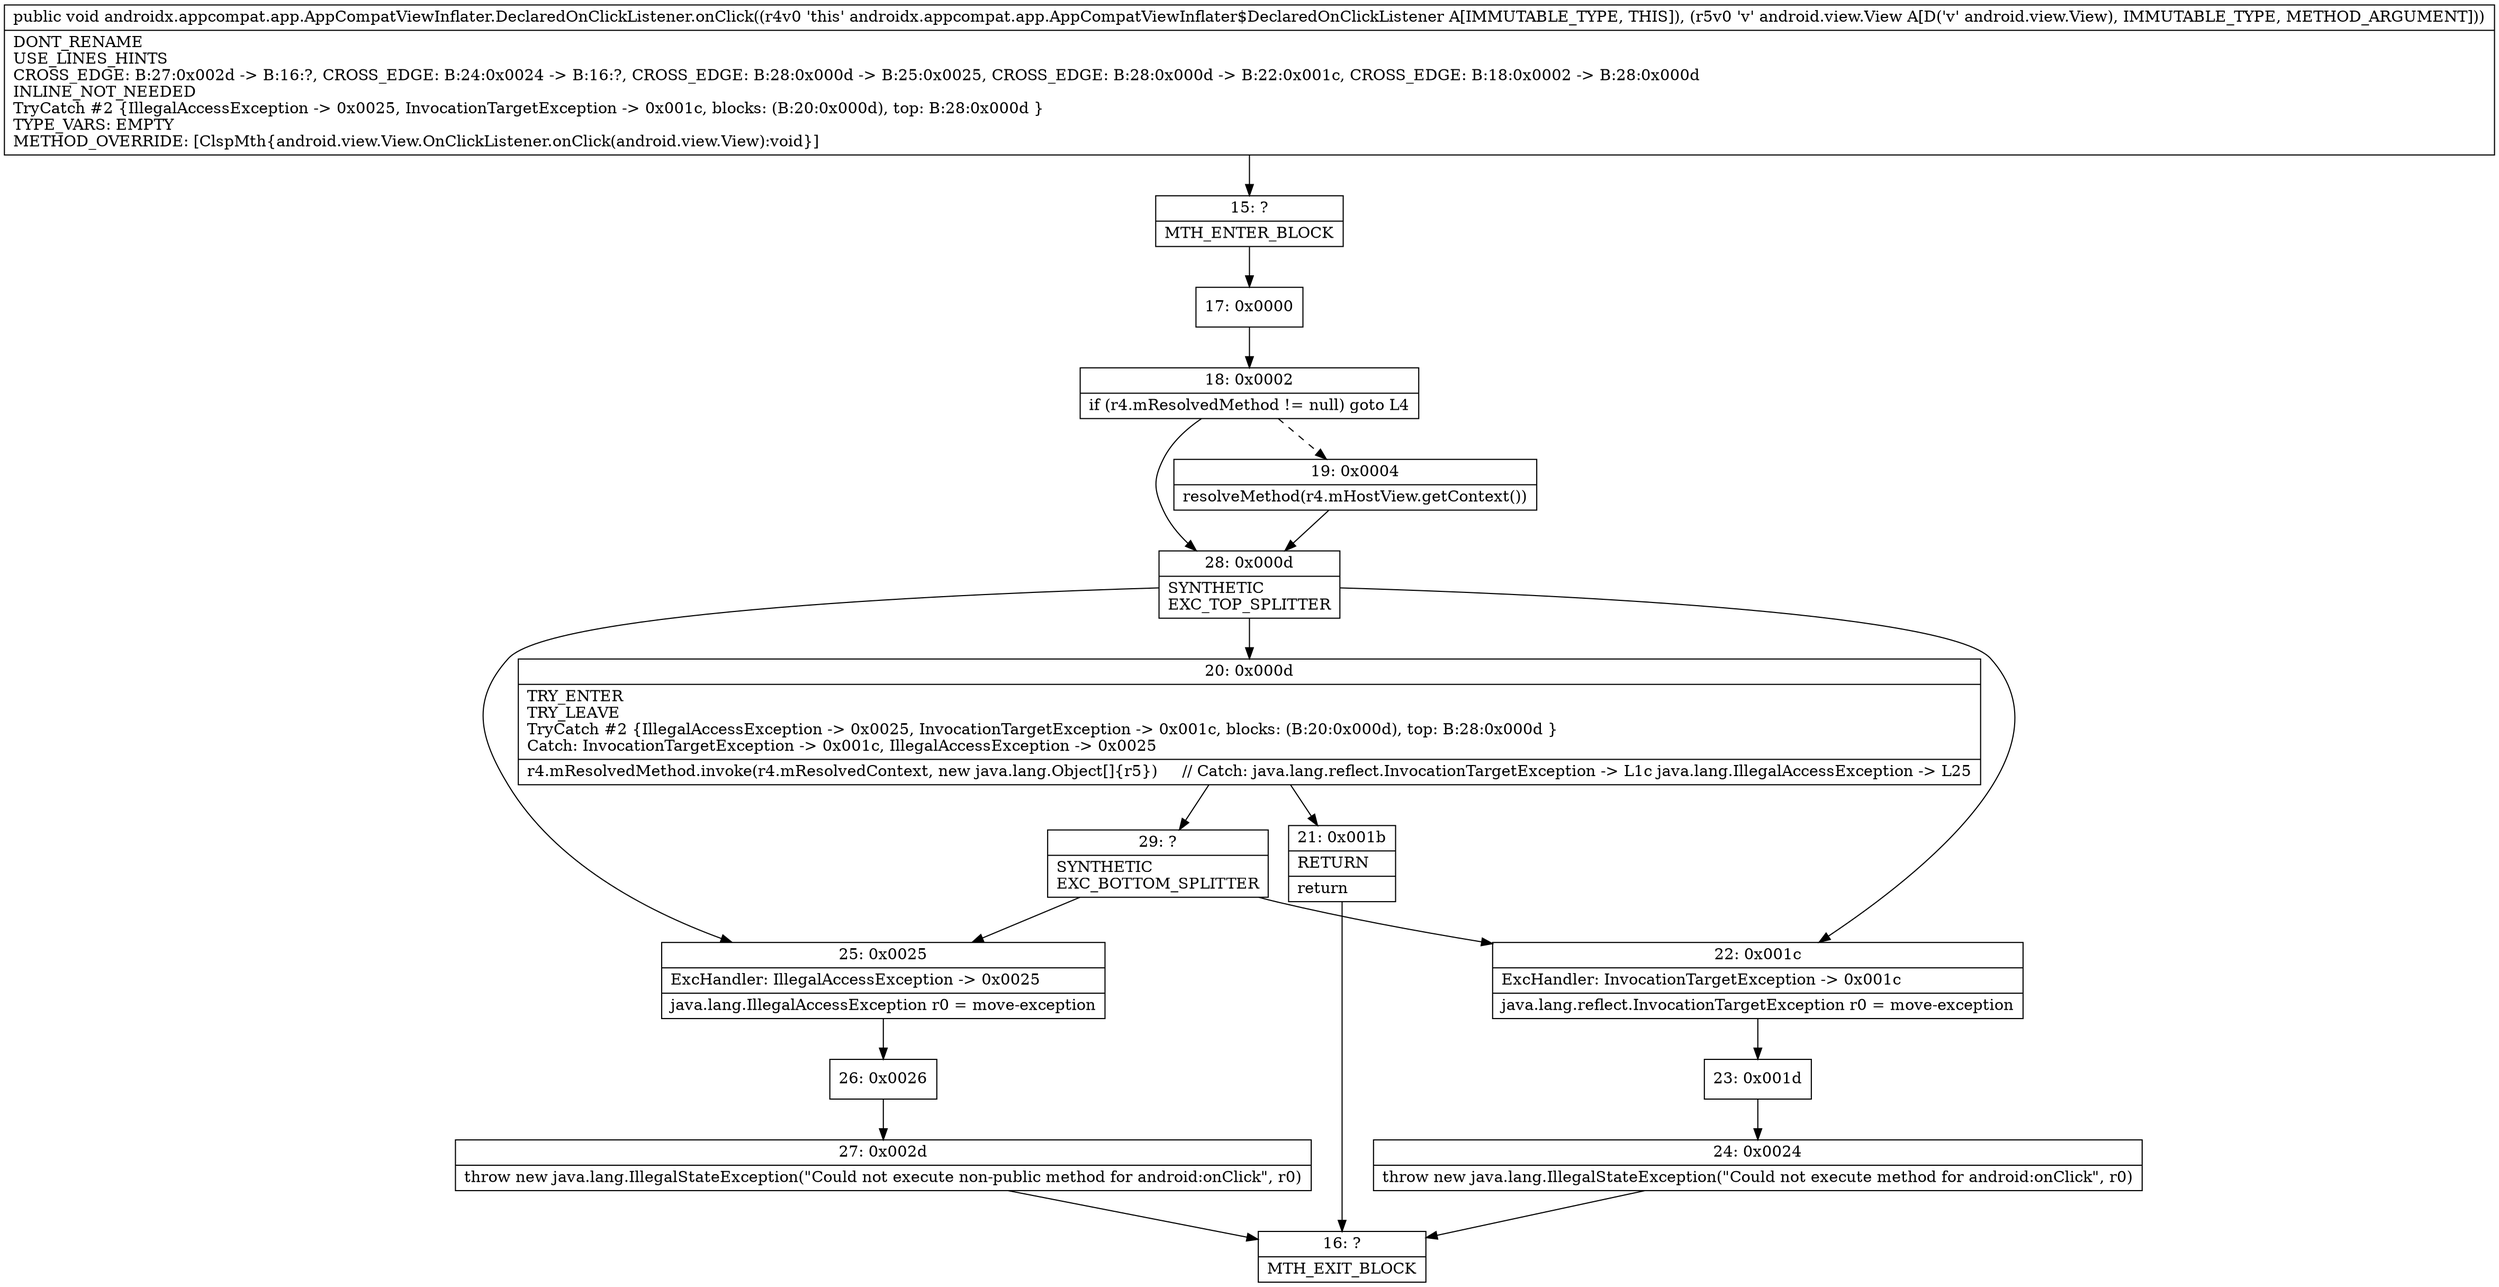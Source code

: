 digraph "CFG forandroidx.appcompat.app.AppCompatViewInflater.DeclaredOnClickListener.onClick(Landroid\/view\/View;)V" {
Node_15 [shape=record,label="{15\:\ ?|MTH_ENTER_BLOCK\l}"];
Node_17 [shape=record,label="{17\:\ 0x0000}"];
Node_18 [shape=record,label="{18\:\ 0x0002|if (r4.mResolvedMethod != null) goto L4\l}"];
Node_19 [shape=record,label="{19\:\ 0x0004|resolveMethod(r4.mHostView.getContext())\l}"];
Node_28 [shape=record,label="{28\:\ 0x000d|SYNTHETIC\lEXC_TOP_SPLITTER\l}"];
Node_20 [shape=record,label="{20\:\ 0x000d|TRY_ENTER\lTRY_LEAVE\lTryCatch #2 \{IllegalAccessException \-\> 0x0025, InvocationTargetException \-\> 0x001c, blocks: (B:20:0x000d), top: B:28:0x000d \}\lCatch: InvocationTargetException \-\> 0x001c, IllegalAccessException \-\> 0x0025\l|r4.mResolvedMethod.invoke(r4.mResolvedContext, new java.lang.Object[]\{r5\})     \/\/ Catch: java.lang.reflect.InvocationTargetException \-\> L1c java.lang.IllegalAccessException \-\> L25\l}"];
Node_21 [shape=record,label="{21\:\ 0x001b|RETURN\l|return\l}"];
Node_16 [shape=record,label="{16\:\ ?|MTH_EXIT_BLOCK\l}"];
Node_29 [shape=record,label="{29\:\ ?|SYNTHETIC\lEXC_BOTTOM_SPLITTER\l}"];
Node_25 [shape=record,label="{25\:\ 0x0025|ExcHandler: IllegalAccessException \-\> 0x0025\l|java.lang.IllegalAccessException r0 = move\-exception\l}"];
Node_26 [shape=record,label="{26\:\ 0x0026}"];
Node_27 [shape=record,label="{27\:\ 0x002d|throw new java.lang.IllegalStateException(\"Could not execute non\-public method for android:onClick\", r0)\l}"];
Node_22 [shape=record,label="{22\:\ 0x001c|ExcHandler: InvocationTargetException \-\> 0x001c\l|java.lang.reflect.InvocationTargetException r0 = move\-exception\l}"];
Node_23 [shape=record,label="{23\:\ 0x001d}"];
Node_24 [shape=record,label="{24\:\ 0x0024|throw new java.lang.IllegalStateException(\"Could not execute method for android:onClick\", r0)\l}"];
MethodNode[shape=record,label="{public void androidx.appcompat.app.AppCompatViewInflater.DeclaredOnClickListener.onClick((r4v0 'this' androidx.appcompat.app.AppCompatViewInflater$DeclaredOnClickListener A[IMMUTABLE_TYPE, THIS]), (r5v0 'v' android.view.View A[D('v' android.view.View), IMMUTABLE_TYPE, METHOD_ARGUMENT]))  | DONT_RENAME\lUSE_LINES_HINTS\lCROSS_EDGE: B:27:0x002d \-\> B:16:?, CROSS_EDGE: B:24:0x0024 \-\> B:16:?, CROSS_EDGE: B:28:0x000d \-\> B:25:0x0025, CROSS_EDGE: B:28:0x000d \-\> B:22:0x001c, CROSS_EDGE: B:18:0x0002 \-\> B:28:0x000d\lINLINE_NOT_NEEDED\lTryCatch #2 \{IllegalAccessException \-\> 0x0025, InvocationTargetException \-\> 0x001c, blocks: (B:20:0x000d), top: B:28:0x000d \}\lTYPE_VARS: EMPTY\lMETHOD_OVERRIDE: [ClspMth\{android.view.View.OnClickListener.onClick(android.view.View):void\}]\l}"];
MethodNode -> Node_15;Node_15 -> Node_17;
Node_17 -> Node_18;
Node_18 -> Node_19[style=dashed];
Node_18 -> Node_28;
Node_19 -> Node_28;
Node_28 -> Node_20;
Node_28 -> Node_25;
Node_28 -> Node_22;
Node_20 -> Node_21;
Node_20 -> Node_29;
Node_21 -> Node_16;
Node_29 -> Node_25;
Node_29 -> Node_22;
Node_25 -> Node_26;
Node_26 -> Node_27;
Node_27 -> Node_16;
Node_22 -> Node_23;
Node_23 -> Node_24;
Node_24 -> Node_16;
}


